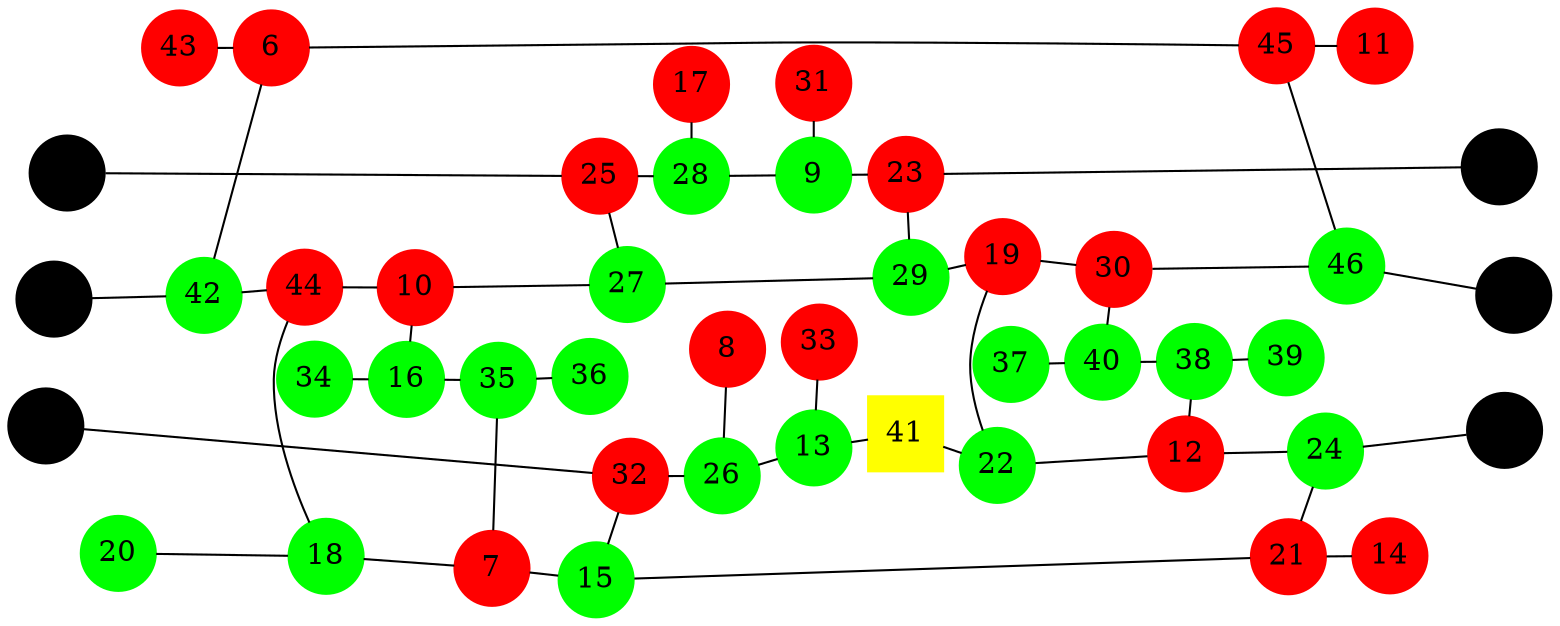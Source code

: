 graph G {
  node [shape=circle, style=filled, width=0.5, fixedsize=true];
  graph [splines=true, overlap=false, layout=neato];
  0 [color=black, shape=circle, label="0", pos="1550,300!", style=filled]
  22 [color=green, shape=circle, label="22", pos="1100,150!", style=filled]
  3 [color=black, shape=circle, label="3", pos="0,150!", style=filled]
  25 [color=red, shape=circle, label="25", pos="600,450!", style=filled]
  44 [color=red, shape=circle, label="44", pos="350,300!", style=filled]
  6 [color=red, shape=circle, label="6", pos="200,600!", style=filled]
  28 [color=green, shape=circle, label="28", pos="700,450!", style=filled]
  9 [color=green, shape=circle, label="9", pos="850,450!", style=filled]
  31 [color=red, shape=circle, label="31", pos="850,550!", style=filled]
  12 [color=red, shape=circle, label="12", pos="1250,150!", style=filled]
  34 [color=green, shape=circle, label="34", pos="400,200!", style=filled]
  15 [color=green, shape=circle, label="15", pos="600,0!", style=filled]
  37 [color=green, shape=circle, label="37", pos="1150,225!", style=filled]
  18 [color=green, shape=circle, label="18", pos="350,0!", style=filled]
  40 [color=green, shape=circle, label="40", pos="1200,225!", style=filled]
  21 [color=red, shape=circle, label="21", pos="1350,0!", style=filled]
  43 [color=red, shape=circle, label="43", pos="100,600!", style=filled]
  2 [color=black, shape=circle, label="2", pos="1550,150!", style=filled]
  24 [color=green, shape=circle, label="24", pos="1350,150!", style=filled]
  46 [color=green, shape=circle, label="46", pos="1350,300!", style=filled]
  5 [color=black, shape=circle, label="5", pos="0,450!", style=filled]
  27 [color=green, shape=circle, label="27", pos="600,300!", style=filled]
  8 [color=red, shape=circle, label="8", pos="700,250!", style=filled]
  30 [color=red, shape=circle, label="30", pos="1200,300!", style=filled]
  11 [color=red, shape=circle, label="11", pos="1450,600!", style=filled]
  33 [color=red, shape=circle, label="33", pos="850,250!", style=filled]
  14 [color=red, shape=circle, label="14", pos="1450,0!", style=filled]
  36 [color=green, shape=circle, label="36", pos="550,200!", style=filled]
  17 [color=red, shape=circle, label="17", pos="700,550!", style=filled]
  39 [color=green, shape=circle, label="39", pos="1300,225!", style=filled]
  20 [color=green, shape=circle, label="20", pos="100,0!", style=filled]
  42 [color=green, shape=circle, label="42", pos="200,300!", style=filled]
  1 [color=black, shape=circle, label="1", pos="1550,450!", style=filled]
  23 [color=red, shape=circle, label="23", pos="950,450!", style=filled]
  45 [color=red, shape=circle, label="45", pos="1350,600!", style=filled]
  4 [color=black, shape=circle, label="4", pos="0,300!", style=filled]
  26 [color=green, shape=circle, label="26", pos="700,150!", style=filled]
  7 [color=red, shape=circle, label="7", pos="500,0!", style=filled]
  29 [color=green, shape=circle, label="29", pos="950,300!", style=filled]
  10 [color=red, shape=circle, label="10", pos="450,300!", style=filled]
  32 [color=red, shape=circle, label="32", pos="600,150!", style=filled]
  13 [color=green, shape=circle, label="13", pos="850,150!", style=filled]
  35 [color=green, shape=circle, label="35", pos="500,200!", style=filled]
  16 [color=green, shape=circle, label="16", pos="450,200!", style=filled]
  38 [color=green, shape=circle, label="38", pos="1250,225!", style=filled]
  19 [color=red, shape=circle, label="19", pos="1100,300!", style=filled]
  41 [color=yellow, shape=box, label="41", pos="975,150!", style=filled]
  0 -- 46
  22 -- 41
  3 -- 32
  25 -- 27
  25 -- 28
  6 -- 45
  6 -- 42
  6 -- 43
  9 -- 23
  9 -- 31
  9 -- 28
  12 -- 22
  12 -- 38
  12 -- 24
  15 -- 21
  15 -- 32
  37 -- 40
  18 -- 44
  18 -- 20
  21 -- 24
  2 -- 24
  5 -- 25
  27 -- 29
  8 -- 26
  30 -- 46
  30 -- 40
  11 -- 45
  14 -- 21
  17 -- 28
  42 -- 44
  1 -- 23
  23 -- 29
  45 -- 46
  4 -- 42
  26 -- 32
  7 -- 35
  7 -- 18
  7 -- 15
  10 -- 44
  10 -- 16
  10 -- 27
  13 -- 33
  13 -- 41
  13 -- 26
  35 -- 36
  16 -- 34
  16 -- 35
  38 -- 39
  38 -- 40
  19 -- 22
  19 -- 30
  19 -- 29
}
